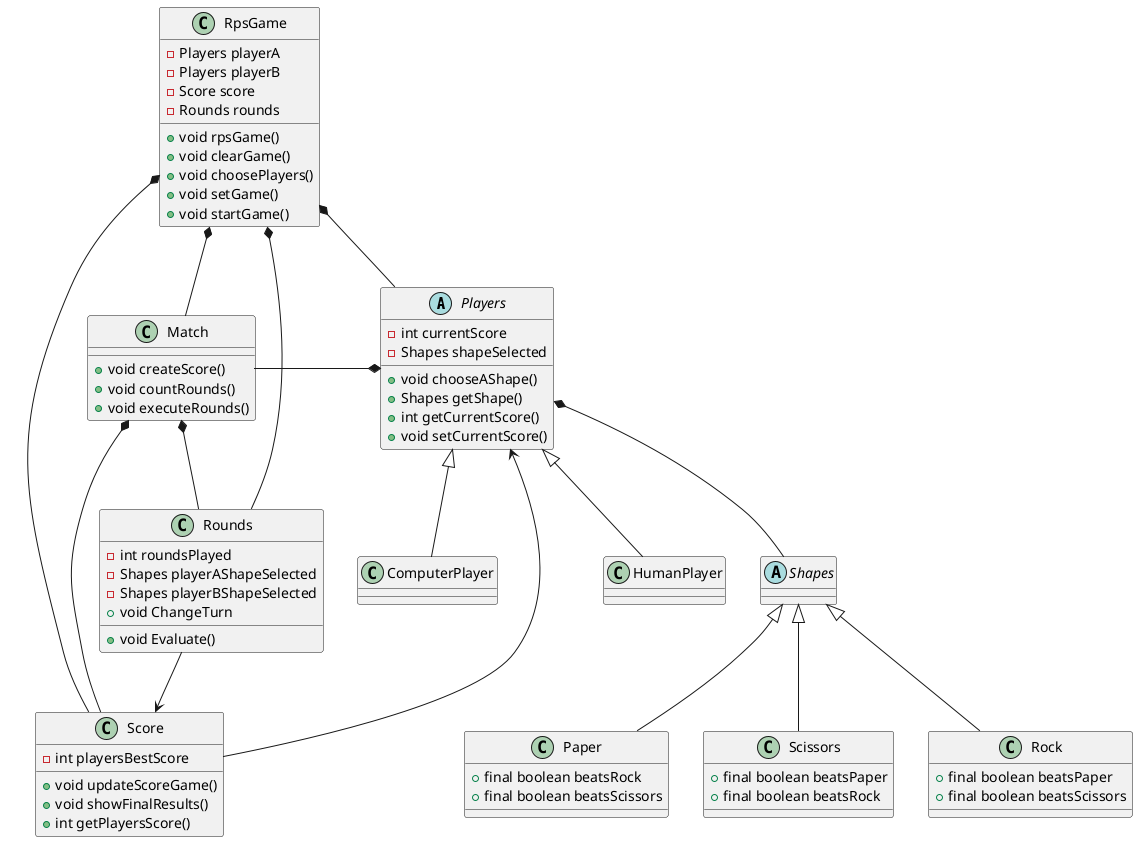 @startuml ClassDiagram

abstract class Players{
    - int currentScore
    - Shapes shapeSelected

    + void chooseAShape()
    + Shapes getShape()
    + int getCurrentScore()
    + void setCurrentScore()
}
class HumanPlayer{}
class ComputerPlayer{}
class Score{
    - int playersBestScore

    + void updateScoreGame()
    + void showFinalResults()
    + int getPlayersScore()

}
class Rounds{
    - int roundsPlayed
    - Shapes playerAShapeSelected
    - Shapes playerBShapeSelected
    + void Evaluate()
    + void ChangeTurn
}

class Match{
    + void createScore()
    + void countRounds()
    + void executeRounds()
}

abstract class Shapes{}

class Rock{
    + final boolean beatsPaper
    + final boolean beatsScissors
}
class Paper{
    + final boolean beatsRock
    + final boolean beatsScissors
}
class Scissors{
    + final boolean beatsPaper
    + final boolean beatsRock
}

class RpsGame{            
    - Players playerA
    - Players playerB
    - Score score
    - Rounds rounds 

    + void rpsGame()
    + void clearGame()
    + void choosePlayers()
    + void setGame()
    + void startGame()
}

RpsGame *-- Players
RpsGame *-- Score
RpsGame *-- Rounds
RpsGame *-- Match

Shapes <|-- Rock
Shapes <|-- Paper
Shapes <|-- Scissors

Players *-- Shapes
Players *-left- Match
Players <|-- HumanPlayer
Players <|-- ComputerPlayer

Score -left-> Players
Rounds --> Score
Match *-- Rounds
Match *-- Score

@enduml